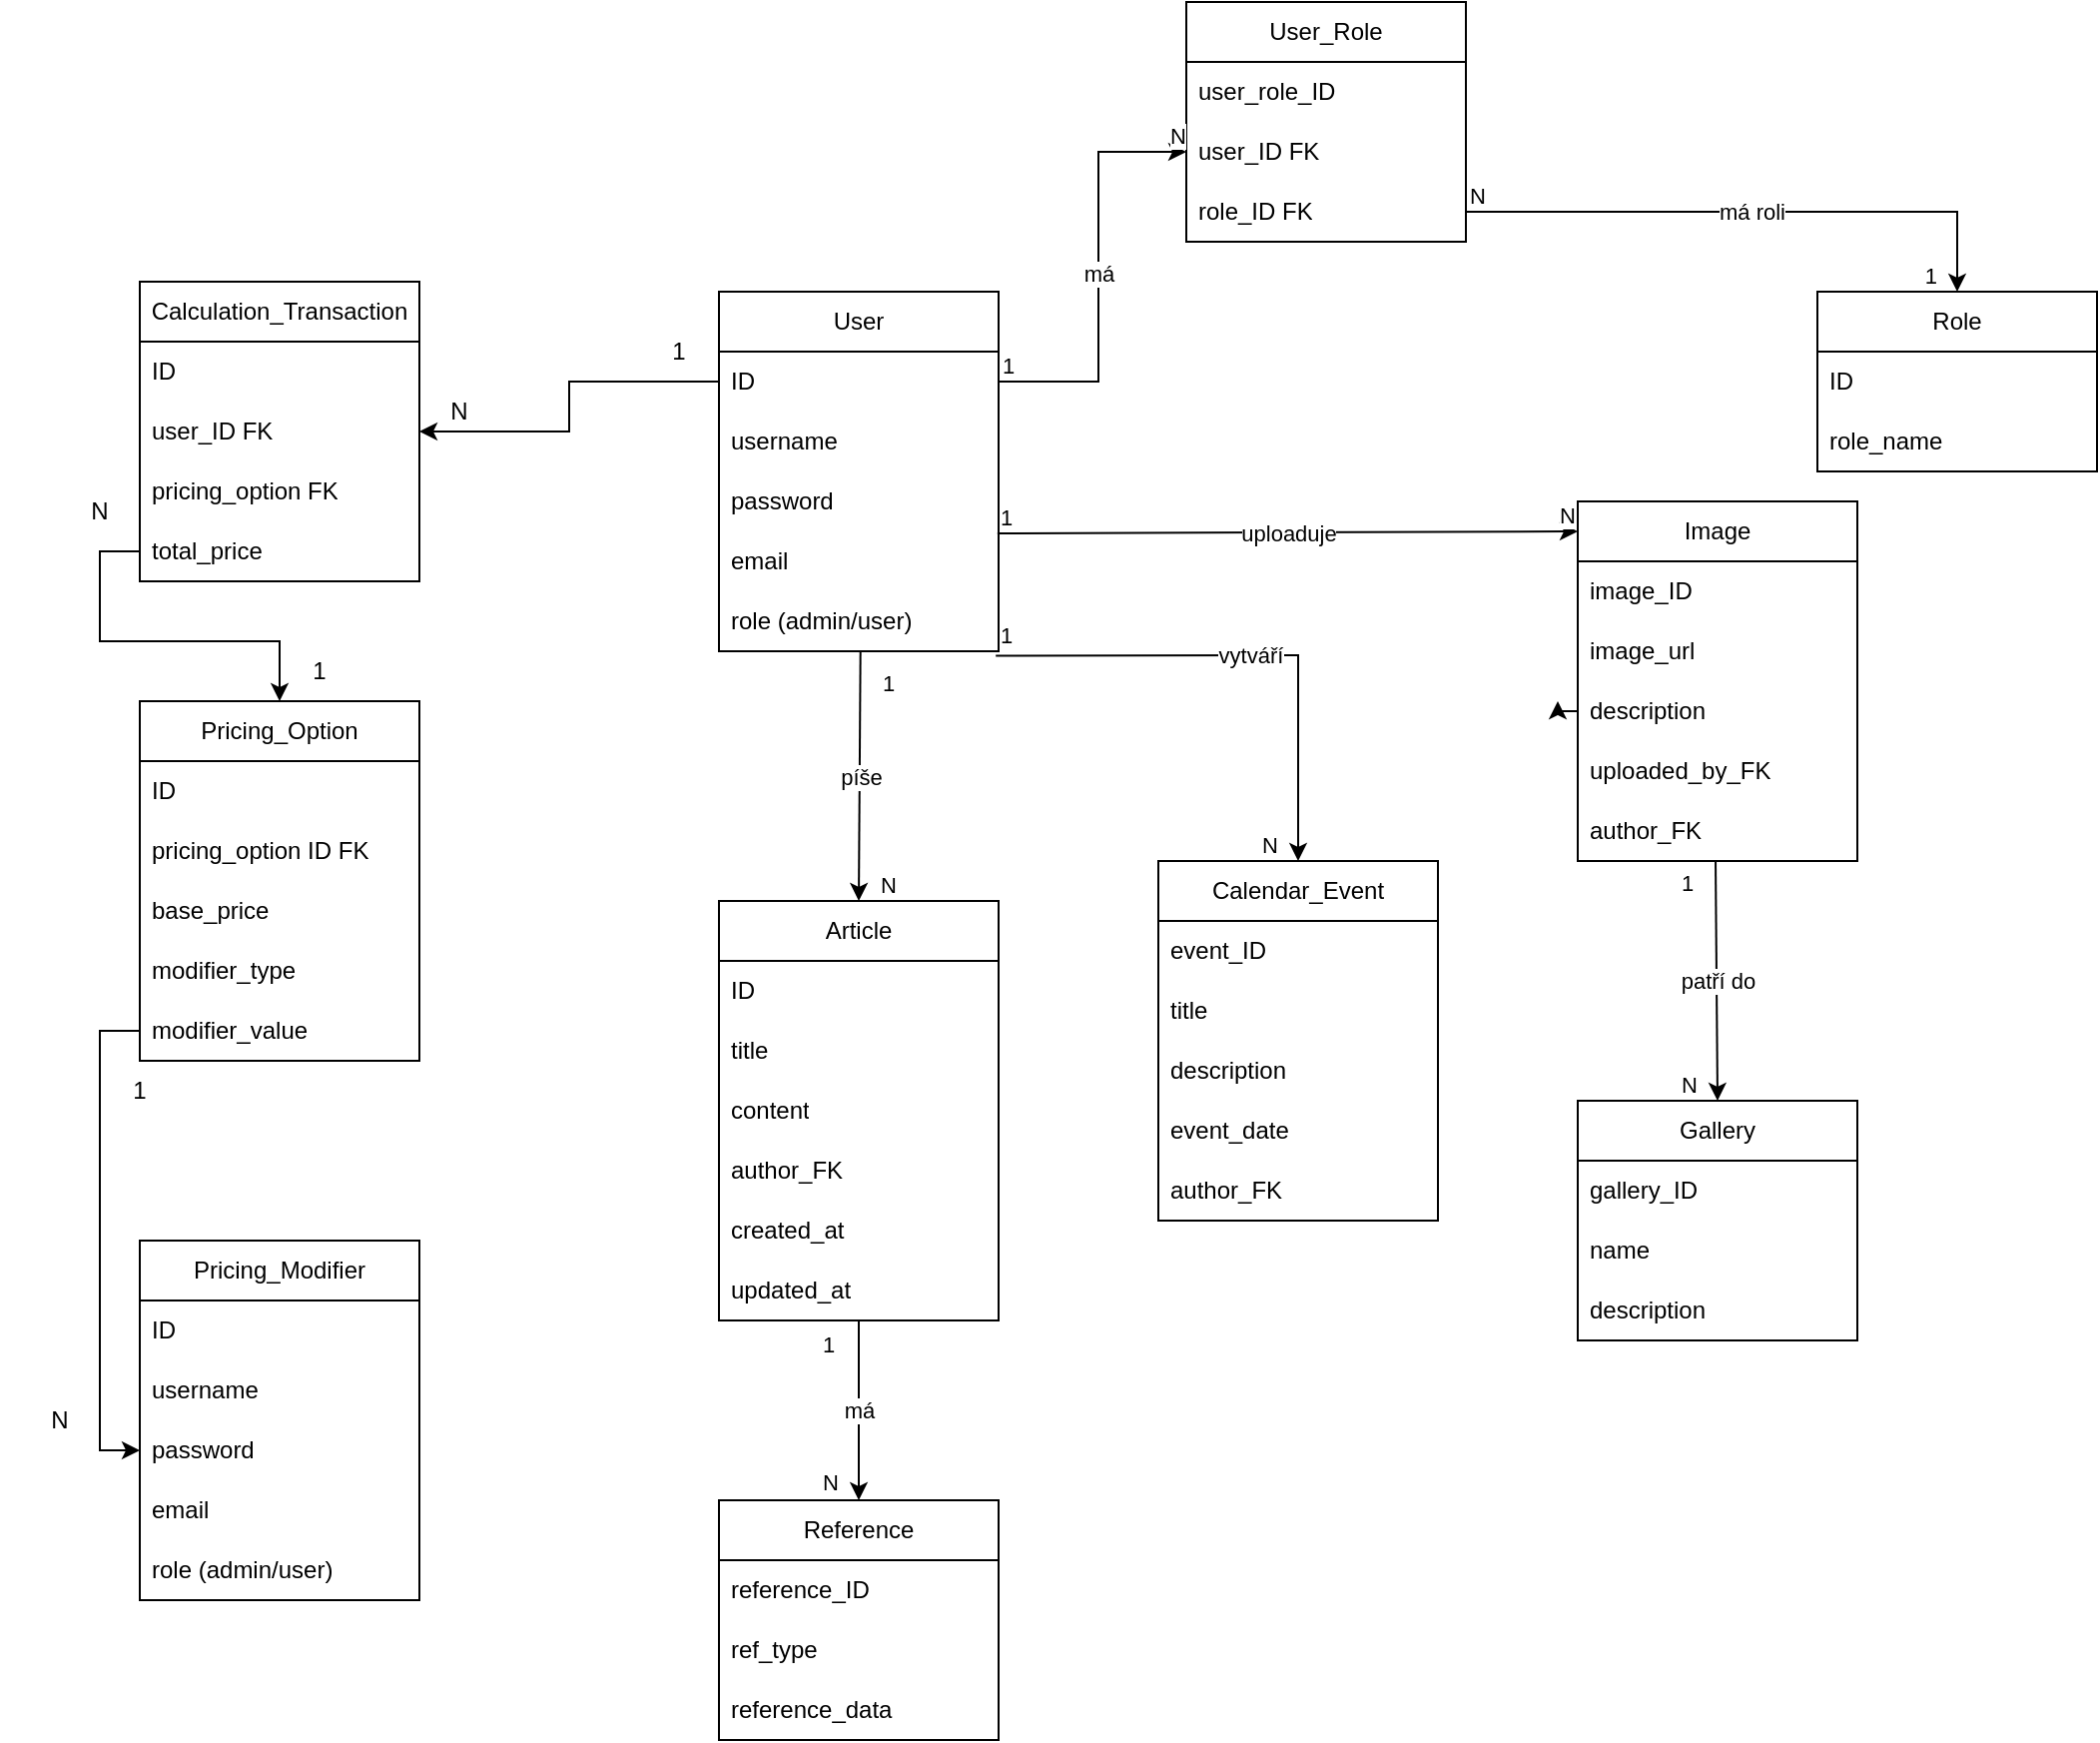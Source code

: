 <mxfile version="24.7.15">
  <diagram name="Stránka-1" id="W22i5mM_wBh3VnKmvQsz">
    <mxGraphModel dx="1687" dy="908" grid="1" gridSize="10" guides="1" tooltips="1" connect="1" arrows="1" fold="1" page="1" pageScale="1" pageWidth="1920" pageHeight="1200" math="0" shadow="0">
      <root>
        <mxCell id="0" />
        <mxCell id="1" parent="0" />
        <mxCell id="IcWj3C2vSsmfrBZRrw5p-1" value="User" style="swimlane;fontStyle=0;childLayout=stackLayout;horizontal=1;startSize=30;horizontalStack=0;resizeParent=1;resizeParentMax=0;resizeLast=0;collapsible=1;marginBottom=0;whiteSpace=wrap;html=1;" parent="1" vertex="1">
          <mxGeometry x="520" y="325" width="140" height="180" as="geometry" />
        </mxCell>
        <mxCell id="IcWj3C2vSsmfrBZRrw5p-2" value="ID" style="text;strokeColor=none;fillColor=none;align=left;verticalAlign=middle;spacingLeft=4;spacingRight=4;overflow=hidden;points=[[0,0.5],[1,0.5]];portConstraint=eastwest;rotatable=0;whiteSpace=wrap;html=1;" parent="IcWj3C2vSsmfrBZRrw5p-1" vertex="1">
          <mxGeometry y="30" width="140" height="30" as="geometry" />
        </mxCell>
        <mxCell id="IcWj3C2vSsmfrBZRrw5p-3" value="username" style="text;strokeColor=none;fillColor=none;align=left;verticalAlign=middle;spacingLeft=4;spacingRight=4;overflow=hidden;points=[[0,0.5],[1,0.5]];portConstraint=eastwest;rotatable=0;whiteSpace=wrap;html=1;" parent="IcWj3C2vSsmfrBZRrw5p-1" vertex="1">
          <mxGeometry y="60" width="140" height="30" as="geometry" />
        </mxCell>
        <mxCell id="IcWj3C2vSsmfrBZRrw5p-4" value="password" style="text;strokeColor=none;fillColor=none;align=left;verticalAlign=middle;spacingLeft=4;spacingRight=4;overflow=hidden;points=[[0,0.5],[1,0.5]];portConstraint=eastwest;rotatable=0;whiteSpace=wrap;html=1;" parent="IcWj3C2vSsmfrBZRrw5p-1" vertex="1">
          <mxGeometry y="90" width="140" height="30" as="geometry" />
        </mxCell>
        <mxCell id="IcWj3C2vSsmfrBZRrw5p-5" value="email" style="text;strokeColor=none;fillColor=none;align=left;verticalAlign=middle;spacingLeft=4;spacingRight=4;overflow=hidden;points=[[0,0.5],[1,0.5]];portConstraint=eastwest;rotatable=0;whiteSpace=wrap;html=1;" parent="IcWj3C2vSsmfrBZRrw5p-1" vertex="1">
          <mxGeometry y="120" width="140" height="30" as="geometry" />
        </mxCell>
        <mxCell id="IcWj3C2vSsmfrBZRrw5p-6" value="role (admin/user)" style="text;strokeColor=none;fillColor=none;align=left;verticalAlign=middle;spacingLeft=4;spacingRight=4;overflow=hidden;points=[[0,0.5],[1,0.5]];portConstraint=eastwest;rotatable=0;whiteSpace=wrap;html=1;" parent="IcWj3C2vSsmfrBZRrw5p-1" vertex="1">
          <mxGeometry y="150" width="140" height="30" as="geometry" />
        </mxCell>
        <mxCell id="IcWj3C2vSsmfrBZRrw5p-7" value="Role" style="swimlane;fontStyle=0;childLayout=stackLayout;horizontal=1;startSize=30;horizontalStack=0;resizeParent=1;resizeParentMax=0;resizeLast=0;collapsible=1;marginBottom=0;whiteSpace=wrap;html=1;" parent="1" vertex="1">
          <mxGeometry x="1070" y="325" width="140" height="90" as="geometry" />
        </mxCell>
        <mxCell id="IcWj3C2vSsmfrBZRrw5p-8" value="ID" style="text;strokeColor=none;fillColor=none;align=left;verticalAlign=middle;spacingLeft=4;spacingRight=4;overflow=hidden;points=[[0,0.5],[1,0.5]];portConstraint=eastwest;rotatable=0;whiteSpace=wrap;html=1;" parent="IcWj3C2vSsmfrBZRrw5p-7" vertex="1">
          <mxGeometry y="30" width="140" height="30" as="geometry" />
        </mxCell>
        <mxCell id="IcWj3C2vSsmfrBZRrw5p-9" value="role_name" style="text;strokeColor=none;fillColor=none;align=left;verticalAlign=middle;spacingLeft=4;spacingRight=4;overflow=hidden;points=[[0,0.5],[1,0.5]];portConstraint=eastwest;rotatable=0;whiteSpace=wrap;html=1;" parent="IcWj3C2vSsmfrBZRrw5p-7" vertex="1">
          <mxGeometry y="60" width="140" height="30" as="geometry" />
        </mxCell>
        <mxCell id="IcWj3C2vSsmfrBZRrw5p-13" value="Article" style="swimlane;fontStyle=0;childLayout=stackLayout;horizontal=1;startSize=30;horizontalStack=0;resizeParent=1;resizeParentMax=0;resizeLast=0;collapsible=1;marginBottom=0;whiteSpace=wrap;html=1;" parent="1" vertex="1">
          <mxGeometry x="520" y="630" width="140" height="210" as="geometry" />
        </mxCell>
        <mxCell id="IcWj3C2vSsmfrBZRrw5p-14" value="ID" style="text;strokeColor=none;fillColor=none;align=left;verticalAlign=middle;spacingLeft=4;spacingRight=4;overflow=hidden;points=[[0,0.5],[1,0.5]];portConstraint=eastwest;rotatable=0;whiteSpace=wrap;html=1;" parent="IcWj3C2vSsmfrBZRrw5p-13" vertex="1">
          <mxGeometry y="30" width="140" height="30" as="geometry" />
        </mxCell>
        <mxCell id="IcWj3C2vSsmfrBZRrw5p-15" value="title" style="text;strokeColor=none;fillColor=none;align=left;verticalAlign=middle;spacingLeft=4;spacingRight=4;overflow=hidden;points=[[0,0.5],[1,0.5]];portConstraint=eastwest;rotatable=0;whiteSpace=wrap;html=1;" parent="IcWj3C2vSsmfrBZRrw5p-13" vertex="1">
          <mxGeometry y="60" width="140" height="30" as="geometry" />
        </mxCell>
        <mxCell id="IcWj3C2vSsmfrBZRrw5p-16" value="content" style="text;strokeColor=none;fillColor=none;align=left;verticalAlign=middle;spacingLeft=4;spacingRight=4;overflow=hidden;points=[[0,0.5],[1,0.5]];portConstraint=eastwest;rotatable=0;whiteSpace=wrap;html=1;" parent="IcWj3C2vSsmfrBZRrw5p-13" vertex="1">
          <mxGeometry y="90" width="140" height="30" as="geometry" />
        </mxCell>
        <mxCell id="IcWj3C2vSsmfrBZRrw5p-17" value="author_FK" style="text;strokeColor=none;fillColor=none;align=left;verticalAlign=middle;spacingLeft=4;spacingRight=4;overflow=hidden;points=[[0,0.5],[1,0.5]];portConstraint=eastwest;rotatable=0;whiteSpace=wrap;html=1;" parent="IcWj3C2vSsmfrBZRrw5p-13" vertex="1">
          <mxGeometry y="120" width="140" height="30" as="geometry" />
        </mxCell>
        <mxCell id="IcWj3C2vSsmfrBZRrw5p-18" value="created_at" style="text;strokeColor=none;fillColor=none;align=left;verticalAlign=middle;spacingLeft=4;spacingRight=4;overflow=hidden;points=[[0,0.5],[1,0.5]];portConstraint=eastwest;rotatable=0;whiteSpace=wrap;html=1;" parent="IcWj3C2vSsmfrBZRrw5p-13" vertex="1">
          <mxGeometry y="150" width="140" height="30" as="geometry" />
        </mxCell>
        <mxCell id="IcWj3C2vSsmfrBZRrw5p-19" value="updated_at" style="text;strokeColor=none;fillColor=none;align=left;verticalAlign=middle;spacingLeft=4;spacingRight=4;overflow=hidden;points=[[0,0.5],[1,0.5]];portConstraint=eastwest;rotatable=0;whiteSpace=wrap;html=1;" parent="IcWj3C2vSsmfrBZRrw5p-13" vertex="1">
          <mxGeometry y="180" width="140" height="30" as="geometry" />
        </mxCell>
        <mxCell id="IcWj3C2vSsmfrBZRrw5p-20" value="Calendar_Event" style="swimlane;fontStyle=0;childLayout=stackLayout;horizontal=1;startSize=30;horizontalStack=0;resizeParent=1;resizeParentMax=0;resizeLast=0;collapsible=1;marginBottom=0;whiteSpace=wrap;html=1;" parent="1" vertex="1">
          <mxGeometry x="740" y="610" width="140" height="180" as="geometry" />
        </mxCell>
        <mxCell id="IcWj3C2vSsmfrBZRrw5p-21" value="event_ID" style="text;strokeColor=none;fillColor=none;align=left;verticalAlign=middle;spacingLeft=4;spacingRight=4;overflow=hidden;points=[[0,0.5],[1,0.5]];portConstraint=eastwest;rotatable=0;whiteSpace=wrap;html=1;" parent="IcWj3C2vSsmfrBZRrw5p-20" vertex="1">
          <mxGeometry y="30" width="140" height="30" as="geometry" />
        </mxCell>
        <mxCell id="IcWj3C2vSsmfrBZRrw5p-22" value="title" style="text;strokeColor=none;fillColor=none;align=left;verticalAlign=middle;spacingLeft=4;spacingRight=4;overflow=hidden;points=[[0,0.5],[1,0.5]];portConstraint=eastwest;rotatable=0;whiteSpace=wrap;html=1;" parent="IcWj3C2vSsmfrBZRrw5p-20" vertex="1">
          <mxGeometry y="60" width="140" height="30" as="geometry" />
        </mxCell>
        <mxCell id="IcWj3C2vSsmfrBZRrw5p-23" value="description" style="text;strokeColor=none;fillColor=none;align=left;verticalAlign=middle;spacingLeft=4;spacingRight=4;overflow=hidden;points=[[0,0.5],[1,0.5]];portConstraint=eastwest;rotatable=0;whiteSpace=wrap;html=1;" parent="IcWj3C2vSsmfrBZRrw5p-20" vertex="1">
          <mxGeometry y="90" width="140" height="30" as="geometry" />
        </mxCell>
        <mxCell id="IcWj3C2vSsmfrBZRrw5p-24" value="event_date" style="text;strokeColor=none;fillColor=none;align=left;verticalAlign=middle;spacingLeft=4;spacingRight=4;overflow=hidden;points=[[0,0.5],[1,0.5]];portConstraint=eastwest;rotatable=0;whiteSpace=wrap;html=1;" parent="IcWj3C2vSsmfrBZRrw5p-20" vertex="1">
          <mxGeometry y="120" width="140" height="30" as="geometry" />
        </mxCell>
        <mxCell id="IcWj3C2vSsmfrBZRrw5p-25" value="author_FK" style="text;strokeColor=none;fillColor=none;align=left;verticalAlign=middle;spacingLeft=4;spacingRight=4;overflow=hidden;points=[[0,0.5],[1,0.5]];portConstraint=eastwest;rotatable=0;whiteSpace=wrap;html=1;" parent="IcWj3C2vSsmfrBZRrw5p-20" vertex="1">
          <mxGeometry y="150" width="140" height="30" as="geometry" />
        </mxCell>
        <mxCell id="IcWj3C2vSsmfrBZRrw5p-27" value="Image" style="swimlane;fontStyle=0;childLayout=stackLayout;horizontal=1;startSize=30;horizontalStack=0;resizeParent=1;resizeParentMax=0;resizeLast=0;collapsible=1;marginBottom=0;whiteSpace=wrap;html=1;" parent="1" vertex="1">
          <mxGeometry x="950" y="430" width="140" height="180" as="geometry" />
        </mxCell>
        <mxCell id="IcWj3C2vSsmfrBZRrw5p-28" value="image_ID" style="text;strokeColor=none;fillColor=none;align=left;verticalAlign=middle;spacingLeft=4;spacingRight=4;overflow=hidden;points=[[0,0.5],[1,0.5]];portConstraint=eastwest;rotatable=0;whiteSpace=wrap;html=1;" parent="IcWj3C2vSsmfrBZRrw5p-27" vertex="1">
          <mxGeometry y="30" width="140" height="30" as="geometry" />
        </mxCell>
        <mxCell id="IcWj3C2vSsmfrBZRrw5p-29" value="image_url" style="text;strokeColor=none;fillColor=none;align=left;verticalAlign=middle;spacingLeft=4;spacingRight=4;overflow=hidden;points=[[0,0.5],[1,0.5]];portConstraint=eastwest;rotatable=0;whiteSpace=wrap;html=1;" parent="IcWj3C2vSsmfrBZRrw5p-27" vertex="1">
          <mxGeometry y="60" width="140" height="30" as="geometry" />
        </mxCell>
        <mxCell id="zXnAZdASmRjPZFGAropQ-19" style="edgeStyle=orthogonalEdgeStyle;rounded=0;orthogonalLoop=1;jettySize=auto;html=1;exitX=0;exitY=0.5;exitDx=0;exitDy=0;" edge="1" parent="IcWj3C2vSsmfrBZRrw5p-27" source="IcWj3C2vSsmfrBZRrw5p-30">
          <mxGeometry relative="1" as="geometry">
            <mxPoint x="-10" y="100" as="targetPoint" />
          </mxGeometry>
        </mxCell>
        <mxCell id="IcWj3C2vSsmfrBZRrw5p-30" value="description" style="text;strokeColor=none;fillColor=none;align=left;verticalAlign=middle;spacingLeft=4;spacingRight=4;overflow=hidden;points=[[0,0.5],[1,0.5]];portConstraint=eastwest;rotatable=0;whiteSpace=wrap;html=1;" parent="IcWj3C2vSsmfrBZRrw5p-27" vertex="1">
          <mxGeometry y="90" width="140" height="30" as="geometry" />
        </mxCell>
        <mxCell id="IcWj3C2vSsmfrBZRrw5p-31" value="uploaded_by_FK" style="text;strokeColor=none;fillColor=none;align=left;verticalAlign=middle;spacingLeft=4;spacingRight=4;overflow=hidden;points=[[0,0.5],[1,0.5]];portConstraint=eastwest;rotatable=0;whiteSpace=wrap;html=1;" parent="IcWj3C2vSsmfrBZRrw5p-27" vertex="1">
          <mxGeometry y="120" width="140" height="30" as="geometry" />
        </mxCell>
        <mxCell id="IcWj3C2vSsmfrBZRrw5p-32" value="author_FK" style="text;strokeColor=none;fillColor=none;align=left;verticalAlign=middle;spacingLeft=4;spacingRight=4;overflow=hidden;points=[[0,0.5],[1,0.5]];portConstraint=eastwest;rotatable=0;whiteSpace=wrap;html=1;" parent="IcWj3C2vSsmfrBZRrw5p-27" vertex="1">
          <mxGeometry y="150" width="140" height="30" as="geometry" />
        </mxCell>
        <mxCell id="IcWj3C2vSsmfrBZRrw5p-33" value="Gallery" style="swimlane;fontStyle=0;childLayout=stackLayout;horizontal=1;startSize=30;horizontalStack=0;resizeParent=1;resizeParentMax=0;resizeLast=0;collapsible=1;marginBottom=0;whiteSpace=wrap;html=1;" parent="1" vertex="1">
          <mxGeometry x="950" y="730" width="140" height="120" as="geometry" />
        </mxCell>
        <mxCell id="IcWj3C2vSsmfrBZRrw5p-34" value="gallery_ID" style="text;strokeColor=none;fillColor=none;align=left;verticalAlign=middle;spacingLeft=4;spacingRight=4;overflow=hidden;points=[[0,0.5],[1,0.5]];portConstraint=eastwest;rotatable=0;whiteSpace=wrap;html=1;" parent="IcWj3C2vSsmfrBZRrw5p-33" vertex="1">
          <mxGeometry y="30" width="140" height="30" as="geometry" />
        </mxCell>
        <mxCell id="IcWj3C2vSsmfrBZRrw5p-35" value="name" style="text;strokeColor=none;fillColor=none;align=left;verticalAlign=middle;spacingLeft=4;spacingRight=4;overflow=hidden;points=[[0,0.5],[1,0.5]];portConstraint=eastwest;rotatable=0;whiteSpace=wrap;html=1;" parent="IcWj3C2vSsmfrBZRrw5p-33" vertex="1">
          <mxGeometry y="60" width="140" height="30" as="geometry" />
        </mxCell>
        <mxCell id="IcWj3C2vSsmfrBZRrw5p-36" value="description" style="text;strokeColor=none;fillColor=none;align=left;verticalAlign=middle;spacingLeft=4;spacingRight=4;overflow=hidden;points=[[0,0.5],[1,0.5]];portConstraint=eastwest;rotatable=0;whiteSpace=wrap;html=1;" parent="IcWj3C2vSsmfrBZRrw5p-33" vertex="1">
          <mxGeometry y="90" width="140" height="30" as="geometry" />
        </mxCell>
        <mxCell id="IcWj3C2vSsmfrBZRrw5p-39" value="Reference" style="swimlane;fontStyle=0;childLayout=stackLayout;horizontal=1;startSize=30;horizontalStack=0;resizeParent=1;resizeParentMax=0;resizeLast=0;collapsible=1;marginBottom=0;whiteSpace=wrap;html=1;" parent="1" vertex="1">
          <mxGeometry x="520" y="930" width="140" height="120" as="geometry" />
        </mxCell>
        <mxCell id="IcWj3C2vSsmfrBZRrw5p-40" value="reference_ID" style="text;strokeColor=none;fillColor=none;align=left;verticalAlign=middle;spacingLeft=4;spacingRight=4;overflow=hidden;points=[[0,0.5],[1,0.5]];portConstraint=eastwest;rotatable=0;whiteSpace=wrap;html=1;" parent="IcWj3C2vSsmfrBZRrw5p-39" vertex="1">
          <mxGeometry y="30" width="140" height="30" as="geometry" />
        </mxCell>
        <mxCell id="IcWj3C2vSsmfrBZRrw5p-41" value="ref_type" style="text;strokeColor=none;fillColor=none;align=left;verticalAlign=middle;spacingLeft=4;spacingRight=4;overflow=hidden;points=[[0,0.5],[1,0.5]];portConstraint=eastwest;rotatable=0;whiteSpace=wrap;html=1;" parent="IcWj3C2vSsmfrBZRrw5p-39" vertex="1">
          <mxGeometry y="60" width="140" height="30" as="geometry" />
        </mxCell>
        <mxCell id="IcWj3C2vSsmfrBZRrw5p-42" value="reference_data" style="text;strokeColor=none;fillColor=none;align=left;verticalAlign=middle;spacingLeft=4;spacingRight=4;overflow=hidden;points=[[0,0.5],[1,0.5]];portConstraint=eastwest;rotatable=0;whiteSpace=wrap;html=1;" parent="IcWj3C2vSsmfrBZRrw5p-39" vertex="1">
          <mxGeometry y="90" width="140" height="30" as="geometry" />
        </mxCell>
        <mxCell id="IcWj3C2vSsmfrBZRrw5p-45" value="User_Role" style="swimlane;fontStyle=0;childLayout=stackLayout;horizontal=1;startSize=30;horizontalStack=0;resizeParent=1;resizeParentMax=0;resizeLast=0;collapsible=1;marginBottom=0;whiteSpace=wrap;html=1;" parent="1" vertex="1">
          <mxGeometry x="754" y="180" width="140" height="120" as="geometry" />
        </mxCell>
        <mxCell id="IcWj3C2vSsmfrBZRrw5p-46" value="user_role_ID" style="text;strokeColor=none;fillColor=none;align=left;verticalAlign=middle;spacingLeft=4;spacingRight=4;overflow=hidden;points=[[0,0.5],[1,0.5]];portConstraint=eastwest;rotatable=0;whiteSpace=wrap;html=1;" parent="IcWj3C2vSsmfrBZRrw5p-45" vertex="1">
          <mxGeometry y="30" width="140" height="30" as="geometry" />
        </mxCell>
        <mxCell id="IcWj3C2vSsmfrBZRrw5p-47" value="user_ID FK" style="text;strokeColor=none;fillColor=none;align=left;verticalAlign=middle;spacingLeft=4;spacingRight=4;overflow=hidden;points=[[0,0.5],[1,0.5]];portConstraint=eastwest;rotatable=0;whiteSpace=wrap;html=1;" parent="IcWj3C2vSsmfrBZRrw5p-45" vertex="1">
          <mxGeometry y="60" width="140" height="30" as="geometry" />
        </mxCell>
        <mxCell id="IcWj3C2vSsmfrBZRrw5p-48" value="role_ID FK" style="text;strokeColor=none;fillColor=none;align=left;verticalAlign=middle;spacingLeft=4;spacingRight=4;overflow=hidden;points=[[0,0.5],[1,0.5]];portConstraint=eastwest;rotatable=0;whiteSpace=wrap;html=1;" parent="IcWj3C2vSsmfrBZRrw5p-45" vertex="1">
          <mxGeometry y="90" width="140" height="30" as="geometry" />
        </mxCell>
        <mxCell id="IcWj3C2vSsmfrBZRrw5p-50" value="" style="endArrow=classic;html=1;rounded=0;entryX=0.5;entryY=0;entryDx=0;entryDy=0;exitX=1;exitY=0.5;exitDx=0;exitDy=0;" parent="1" source="IcWj3C2vSsmfrBZRrw5p-48" target="IcWj3C2vSsmfrBZRrw5p-7" edge="1">
          <mxGeometry relative="1" as="geometry">
            <mxPoint x="881.82" y="250" as="sourcePoint" />
            <mxPoint x="1070" y="363.12" as="targetPoint" />
            <Array as="points">
              <mxPoint x="1140" y="285" />
            </Array>
          </mxGeometry>
        </mxCell>
        <mxCell id="IcWj3C2vSsmfrBZRrw5p-51" value="má roli" style="edgeLabel;resizable=0;html=1;;align=center;verticalAlign=middle;" parent="IcWj3C2vSsmfrBZRrw5p-50" connectable="0" vertex="1">
          <mxGeometry relative="1" as="geometry" />
        </mxCell>
        <mxCell id="IcWj3C2vSsmfrBZRrw5p-52" value="N" style="edgeLabel;resizable=0;html=1;;align=left;verticalAlign=bottom;" parent="IcWj3C2vSsmfrBZRrw5p-50" connectable="0" vertex="1">
          <mxGeometry x="-1" relative="1" as="geometry" />
        </mxCell>
        <mxCell id="IcWj3C2vSsmfrBZRrw5p-53" value="1" style="edgeLabel;resizable=0;html=1;;align=right;verticalAlign=bottom;" parent="IcWj3C2vSsmfrBZRrw5p-50" connectable="0" vertex="1">
          <mxGeometry x="1" relative="1" as="geometry">
            <mxPoint x="-10" as="offset" />
          </mxGeometry>
        </mxCell>
        <mxCell id="IcWj3C2vSsmfrBZRrw5p-54" value="" style="endArrow=classic;html=1;rounded=0;entryX=0.5;entryY=0;entryDx=0;entryDy=0;exitX=0.506;exitY=1.017;exitDx=0;exitDy=0;exitPerimeter=0;" parent="1" source="IcWj3C2vSsmfrBZRrw5p-6" target="IcWj3C2vSsmfrBZRrw5p-13" edge="1">
          <mxGeometry relative="1" as="geometry">
            <mxPoint x="600" y="520" as="sourcePoint" />
            <mxPoint x="880" y="460" as="targetPoint" />
          </mxGeometry>
        </mxCell>
        <mxCell id="IcWj3C2vSsmfrBZRrw5p-55" value="píše" style="edgeLabel;resizable=0;html=1;;align=center;verticalAlign=middle;" parent="IcWj3C2vSsmfrBZRrw5p-54" connectable="0" vertex="1">
          <mxGeometry relative="1" as="geometry" />
        </mxCell>
        <mxCell id="IcWj3C2vSsmfrBZRrw5p-56" value="1" style="edgeLabel;resizable=0;html=1;;align=left;verticalAlign=bottom;" parent="IcWj3C2vSsmfrBZRrw5p-54" connectable="0" vertex="1">
          <mxGeometry x="-1" relative="1" as="geometry">
            <mxPoint x="9" y="24" as="offset" />
          </mxGeometry>
        </mxCell>
        <mxCell id="IcWj3C2vSsmfrBZRrw5p-57" value="N" style="edgeLabel;resizable=0;html=1;;align=right;verticalAlign=bottom;" parent="IcWj3C2vSsmfrBZRrw5p-54" connectable="0" vertex="1">
          <mxGeometry x="1" relative="1" as="geometry">
            <mxPoint x="20" as="offset" />
          </mxGeometry>
        </mxCell>
        <mxCell id="IcWj3C2vSsmfrBZRrw5p-58" value="" style="endArrow=classic;html=1;rounded=0;exitX=0.99;exitY=1.075;exitDx=0;exitDy=0;exitPerimeter=0;entryX=0.5;entryY=0;entryDx=0;entryDy=0;" parent="1" source="IcWj3C2vSsmfrBZRrw5p-6" target="IcWj3C2vSsmfrBZRrw5p-20" edge="1">
          <mxGeometry relative="1" as="geometry">
            <mxPoint x="780" y="540" as="sourcePoint" />
            <mxPoint x="810" y="507" as="targetPoint" />
            <Array as="points">
              <mxPoint x="810" y="507" />
            </Array>
          </mxGeometry>
        </mxCell>
        <mxCell id="IcWj3C2vSsmfrBZRrw5p-59" value="vytváří" style="edgeLabel;resizable=0;html=1;;align=center;verticalAlign=middle;" parent="IcWj3C2vSsmfrBZRrw5p-58" connectable="0" vertex="1">
          <mxGeometry relative="1" as="geometry" />
        </mxCell>
        <mxCell id="IcWj3C2vSsmfrBZRrw5p-60" value="1" style="edgeLabel;resizable=0;html=1;;align=left;verticalAlign=bottom;" parent="IcWj3C2vSsmfrBZRrw5p-58" connectable="0" vertex="1">
          <mxGeometry x="-1" relative="1" as="geometry">
            <mxPoint y="-2" as="offset" />
          </mxGeometry>
        </mxCell>
        <mxCell id="IcWj3C2vSsmfrBZRrw5p-61" value="N" style="edgeLabel;resizable=0;html=1;;align=right;verticalAlign=bottom;" parent="IcWj3C2vSsmfrBZRrw5p-58" connectable="0" vertex="1">
          <mxGeometry x="1" relative="1" as="geometry">
            <mxPoint x="-10" as="offset" />
          </mxGeometry>
        </mxCell>
        <mxCell id="IcWj3C2vSsmfrBZRrw5p-62" value="" style="endArrow=classic;html=1;rounded=0;entryX=0;entryY=0.5;entryDx=0;entryDy=0;exitX=0.996;exitY=0.034;exitDx=0;exitDy=0;exitPerimeter=0;" parent="1" source="IcWj3C2vSsmfrBZRrw5p-5" edge="1">
          <mxGeometry relative="1" as="geometry">
            <mxPoint x="640" y="445" as="sourcePoint" />
            <mxPoint x="950" y="445" as="targetPoint" />
          </mxGeometry>
        </mxCell>
        <mxCell id="IcWj3C2vSsmfrBZRrw5p-63" value="uploaduje" style="edgeLabel;resizable=0;html=1;;align=center;verticalAlign=middle;" parent="IcWj3C2vSsmfrBZRrw5p-62" connectable="0" vertex="1">
          <mxGeometry relative="1" as="geometry" />
        </mxCell>
        <mxCell id="IcWj3C2vSsmfrBZRrw5p-64" value="1" style="edgeLabel;resizable=0;html=1;;align=left;verticalAlign=bottom;" parent="IcWj3C2vSsmfrBZRrw5p-62" connectable="0" vertex="1">
          <mxGeometry x="-1" relative="1" as="geometry" />
        </mxCell>
        <mxCell id="IcWj3C2vSsmfrBZRrw5p-65" value="N" style="edgeLabel;resizable=0;html=1;;align=right;verticalAlign=bottom;" parent="IcWj3C2vSsmfrBZRrw5p-62" connectable="0" vertex="1">
          <mxGeometry x="1" relative="1" as="geometry" />
        </mxCell>
        <mxCell id="IcWj3C2vSsmfrBZRrw5p-67" value="" style="endArrow=classic;html=1;rounded=0;exitX=0.493;exitY=1.017;exitDx=0;exitDy=0;exitPerimeter=0;entryX=0.5;entryY=0;entryDx=0;entryDy=0;" parent="1" source="IcWj3C2vSsmfrBZRrw5p-32" target="IcWj3C2vSsmfrBZRrw5p-33" edge="1">
          <mxGeometry relative="1" as="geometry">
            <mxPoint x="950" y="650" as="sourcePoint" />
            <mxPoint x="1110" y="650" as="targetPoint" />
          </mxGeometry>
        </mxCell>
        <mxCell id="IcWj3C2vSsmfrBZRrw5p-68" value="patří do" style="edgeLabel;resizable=0;html=1;;align=center;verticalAlign=middle;" parent="IcWj3C2vSsmfrBZRrw5p-67" connectable="0" vertex="1">
          <mxGeometry relative="1" as="geometry" />
        </mxCell>
        <mxCell id="IcWj3C2vSsmfrBZRrw5p-69" value="1" style="edgeLabel;resizable=0;html=1;;align=left;verticalAlign=bottom;" parent="IcWj3C2vSsmfrBZRrw5p-67" connectable="0" vertex="1">
          <mxGeometry x="-1" relative="1" as="geometry">
            <mxPoint x="-19" y="19" as="offset" />
          </mxGeometry>
        </mxCell>
        <mxCell id="IcWj3C2vSsmfrBZRrw5p-70" value="N" style="edgeLabel;resizable=0;html=1;;align=right;verticalAlign=bottom;" parent="IcWj3C2vSsmfrBZRrw5p-67" connectable="0" vertex="1">
          <mxGeometry x="1" relative="1" as="geometry">
            <mxPoint x="-10" as="offset" />
          </mxGeometry>
        </mxCell>
        <mxCell id="IcWj3C2vSsmfrBZRrw5p-72" value="" style="endArrow=classic;html=1;rounded=0;exitX=0.5;exitY=0.983;exitDx=0;exitDy=0;exitPerimeter=0;entryX=0.5;entryY=0;entryDx=0;entryDy=0;" parent="1" source="IcWj3C2vSsmfrBZRrw5p-19" target="IcWj3C2vSsmfrBZRrw5p-39" edge="1">
          <mxGeometry relative="1" as="geometry">
            <mxPoint x="670" y="920" as="sourcePoint" />
            <mxPoint x="830" y="920" as="targetPoint" />
          </mxGeometry>
        </mxCell>
        <mxCell id="IcWj3C2vSsmfrBZRrw5p-73" value="má" style="edgeLabel;resizable=0;html=1;;align=center;verticalAlign=middle;" parent="IcWj3C2vSsmfrBZRrw5p-72" connectable="0" vertex="1">
          <mxGeometry relative="1" as="geometry" />
        </mxCell>
        <mxCell id="IcWj3C2vSsmfrBZRrw5p-74" value="1" style="edgeLabel;resizable=0;html=1;;align=left;verticalAlign=bottom;" parent="IcWj3C2vSsmfrBZRrw5p-72" connectable="0" vertex="1">
          <mxGeometry x="-1" relative="1" as="geometry">
            <mxPoint x="-20" y="21" as="offset" />
          </mxGeometry>
        </mxCell>
        <mxCell id="IcWj3C2vSsmfrBZRrw5p-75" value="N" style="edgeLabel;resizable=0;html=1;;align=right;verticalAlign=bottom;" parent="IcWj3C2vSsmfrBZRrw5p-72" connectable="0" vertex="1">
          <mxGeometry x="1" relative="1" as="geometry">
            <mxPoint x="-10" as="offset" />
          </mxGeometry>
        </mxCell>
        <mxCell id="IcWj3C2vSsmfrBZRrw5p-81" value="" style="endArrow=classic;html=1;rounded=0;exitX=1;exitY=0.5;exitDx=0;exitDy=0;entryX=0;entryY=0.5;entryDx=0;entryDy=0;" parent="1" source="IcWj3C2vSsmfrBZRrw5p-2" target="IcWj3C2vSsmfrBZRrw5p-47" edge="1">
          <mxGeometry relative="1" as="geometry">
            <mxPoint x="730" y="340" as="sourcePoint" />
            <mxPoint x="710" y="220" as="targetPoint" />
            <Array as="points">
              <mxPoint x="710" y="370" />
              <mxPoint x="710" y="255" />
            </Array>
          </mxGeometry>
        </mxCell>
        <mxCell id="IcWj3C2vSsmfrBZRrw5p-82" value="má" style="edgeLabel;resizable=0;html=1;;align=center;verticalAlign=middle;" parent="IcWj3C2vSsmfrBZRrw5p-81" connectable="0" vertex="1">
          <mxGeometry relative="1" as="geometry" />
        </mxCell>
        <mxCell id="IcWj3C2vSsmfrBZRrw5p-83" value="1" style="edgeLabel;resizable=0;html=1;;align=left;verticalAlign=bottom;" parent="IcWj3C2vSsmfrBZRrw5p-81" connectable="0" vertex="1">
          <mxGeometry x="-1" relative="1" as="geometry" />
        </mxCell>
        <mxCell id="IcWj3C2vSsmfrBZRrw5p-84" value="N" style="edgeLabel;resizable=0;html=1;;align=right;verticalAlign=bottom;" parent="IcWj3C2vSsmfrBZRrw5p-81" connectable="0" vertex="1">
          <mxGeometry x="1" relative="1" as="geometry" />
        </mxCell>
        <mxCell id="zXnAZdASmRjPZFGAropQ-1" value="Calculation_Transaction&lt;span style=&quot;color: rgba(0, 0, 0, 0); font-family: monospace; font-size: 0px; text-align: start; text-wrap: nowrap;&quot;&gt;%3CmxGraphModel%3E%3Croot%3E%3CmxCell%20id%3D%220%22%2F%3E%3CmxCell%20id%3D%221%22%20parent%3D%220%22%2F%3E%3CmxCell%20id%3D%222%22%20value%3D%22User%22%20style%3D%22swimlane%3BfontStyle%3D0%3BchildLayout%3DstackLayout%3Bhorizontal%3D1%3BstartSize%3D30%3BhorizontalStack%3D0%3BresizeParent%3D1%3BresizeParentMax%3D0%3BresizeLast%3D0%3Bcollapsible%3D1%3BmarginBottom%3D0%3BwhiteSpace%3Dwrap%3Bhtml%3D1%3B%22%20vertex%3D%221%22%20parent%3D%221%22%3E%3CmxGeometry%20x%3D%22520%22%20y%3D%22325%22%20width%3D%22140%22%20height%3D%22180%22%20as%3D%22geometry%22%2F%3E%3C%2FmxCell%3E%3CmxCell%20id%3D%223%22%20value%3D%22ID%22%20style%3D%22text%3BstrokeColor%3Dnone%3BfillColor%3Dnone%3Balign%3Dleft%3BverticalAlign%3Dmiddle%3BspacingLeft%3D4%3BspacingRight%3D4%3Boverflow%3Dhidden%3Bpoints%3D%5B%5B0%2C0.5%5D%2C%5B1%2C0.5%5D%5D%3BportConstraint%3Deastwest%3Brotatable%3D0%3BwhiteSpace%3Dwrap%3Bhtml%3D1%3B%22%20vertex%3D%221%22%20parent%3D%222%22%3E%3CmxGeometry%20y%3D%2230%22%20width%3D%22140%22%20height%3D%2230%22%20as%3D%22geometry%22%2F%3E%3C%2FmxCell%3E%3CmxCell%20id%3D%224%22%20value%3D%22username%22%20style%3D%22text%3BstrokeColor%3Dnone%3BfillColor%3Dnone%3Balign%3Dleft%3BverticalAlign%3Dmiddle%3BspacingLeft%3D4%3BspacingRight%3D4%3Boverflow%3Dhidden%3Bpoints%3D%5B%5B0%2C0.5%5D%2C%5B1%2C0.5%5D%5D%3BportConstraint%3Deastwest%3Brotatable%3D0%3BwhiteSpace%3Dwrap%3Bhtml%3D1%3B%22%20vertex%3D%221%22%20parent%3D%222%22%3E%3CmxGeometry%20y%3D%2260%22%20width%3D%22140%22%20height%3D%2230%22%20as%3D%22geometry%22%2F%3E%3C%2FmxCell%3E%3CmxCell%20id%3D%225%22%20value%3D%22password%22%20style%3D%22text%3BstrokeColor%3Dnone%3BfillColor%3Dnone%3Balign%3Dleft%3BverticalAlign%3Dmiddle%3BspacingLeft%3D4%3BspacingRight%3D4%3Boverflow%3Dhidden%3Bpoints%3D%5B%5B0%2C0.5%5D%2C%5B1%2C0.5%5D%5D%3BportConstraint%3Deastwest%3Brotatable%3D0%3BwhiteSpace%3Dwrap%3Bhtml%3D1%3B%22%20vertex%3D%221%22%20parent%3D%222%22%3E%3CmxGeometry%20y%3D%2290%22%20width%3D%22140%22%20height%3D%2230%22%20as%3D%22geometry%22%2F%3E%3C%2FmxCell%3E%3CmxCell%20id%3D%226%22%20value%3D%22email%22%20style%3D%22text%3BstrokeColor%3Dnone%3BfillColor%3Dnone%3Balign%3Dleft%3BverticalAlign%3Dmiddle%3BspacingLeft%3D4%3BspacingRight%3D4%3Boverflow%3Dhidden%3Bpoints%3D%5B%5B0%2C0.5%5D%2C%5B1%2C0.5%5D%5D%3BportConstraint%3Deastwest%3Brotatable%3D0%3BwhiteSpace%3Dwrap%3Bhtml%3D1%3B%22%20vertex%3D%221%22%20parent%3D%222%22%3E%3CmxGeometry%20y%3D%22120%22%20width%3D%22140%22%20height%3D%2230%22%20as%3D%22geometry%22%2F%3E%3C%2FmxCell%3E%3CmxCell%20id%3D%227%22%20value%3D%22role%20(admin%2Fuser)%22%20style%3D%22text%3BstrokeColor%3Dnone%3BfillColor%3Dnone%3Balign%3Dleft%3BverticalAlign%3Dmiddle%3BspacingLeft%3D4%3BspacingRight%3D4%3Boverflow%3Dhidden%3Bpoints%3D%5B%5B0%2C0.5%5D%2C%5B1%2C0.5%5D%5D%3BportConstraint%3Deastwest%3Brotatable%3D0%3BwhiteSpace%3Dwrap%3Bhtml%3D1%3B%22%20vertex%3D%221%22%20parent%3D%222%22%3E%3CmxGeometry%20y%3D%22150%22%20width%3D%22140%22%20height%3D%2230%22%20as%3D%22geometry%22%2F%3E%3C%2FmxCell%3E%3C%2Froot%3E%3C%2FmxGraphModel%3E&lt;/span&gt;" style="swimlane;fontStyle=0;childLayout=stackLayout;horizontal=1;startSize=30;horizontalStack=0;resizeParent=1;resizeParentMax=0;resizeLast=0;collapsible=1;marginBottom=0;whiteSpace=wrap;html=1;" vertex="1" parent="1">
          <mxGeometry x="230" y="320" width="140" height="150" as="geometry" />
        </mxCell>
        <mxCell id="zXnAZdASmRjPZFGAropQ-2" value="ID" style="text;strokeColor=none;fillColor=none;align=left;verticalAlign=middle;spacingLeft=4;spacingRight=4;overflow=hidden;points=[[0,0.5],[1,0.5]];portConstraint=eastwest;rotatable=0;whiteSpace=wrap;html=1;" vertex="1" parent="zXnAZdASmRjPZFGAropQ-1">
          <mxGeometry y="30" width="140" height="30" as="geometry" />
        </mxCell>
        <mxCell id="zXnAZdASmRjPZFGAropQ-3" value="user_ID FK" style="text;strokeColor=none;fillColor=none;align=left;verticalAlign=middle;spacingLeft=4;spacingRight=4;overflow=hidden;points=[[0,0.5],[1,0.5]];portConstraint=eastwest;rotatable=0;whiteSpace=wrap;html=1;" vertex="1" parent="zXnAZdASmRjPZFGAropQ-1">
          <mxGeometry y="60" width="140" height="30" as="geometry" />
        </mxCell>
        <mxCell id="zXnAZdASmRjPZFGAropQ-4" value="pricing_option FK" style="text;strokeColor=none;fillColor=none;align=left;verticalAlign=middle;spacingLeft=4;spacingRight=4;overflow=hidden;points=[[0,0.5],[1,0.5]];portConstraint=eastwest;rotatable=0;whiteSpace=wrap;html=1;" vertex="1" parent="zXnAZdASmRjPZFGAropQ-1">
          <mxGeometry y="90" width="140" height="30" as="geometry" />
        </mxCell>
        <mxCell id="zXnAZdASmRjPZFGAropQ-5" value="total_price" style="text;strokeColor=none;fillColor=none;align=left;verticalAlign=middle;spacingLeft=4;spacingRight=4;overflow=hidden;points=[[0,0.5],[1,0.5]];portConstraint=eastwest;rotatable=0;whiteSpace=wrap;html=1;" vertex="1" parent="zXnAZdASmRjPZFGAropQ-1">
          <mxGeometry y="120" width="140" height="30" as="geometry" />
        </mxCell>
        <mxCell id="zXnAZdASmRjPZFGAropQ-7" value="Pricing_Option" style="swimlane;fontStyle=0;childLayout=stackLayout;horizontal=1;startSize=30;horizontalStack=0;resizeParent=1;resizeParentMax=0;resizeLast=0;collapsible=1;marginBottom=0;whiteSpace=wrap;html=1;" vertex="1" parent="1">
          <mxGeometry x="230" y="530" width="140" height="180" as="geometry" />
        </mxCell>
        <mxCell id="zXnAZdASmRjPZFGAropQ-8" value="ID" style="text;strokeColor=none;fillColor=none;align=left;verticalAlign=middle;spacingLeft=4;spacingRight=4;overflow=hidden;points=[[0,0.5],[1,0.5]];portConstraint=eastwest;rotatable=0;whiteSpace=wrap;html=1;" vertex="1" parent="zXnAZdASmRjPZFGAropQ-7">
          <mxGeometry y="30" width="140" height="30" as="geometry" />
        </mxCell>
        <mxCell id="zXnAZdASmRjPZFGAropQ-9" value="pricing_option ID FK" style="text;strokeColor=none;fillColor=none;align=left;verticalAlign=middle;spacingLeft=4;spacingRight=4;overflow=hidden;points=[[0,0.5],[1,0.5]];portConstraint=eastwest;rotatable=0;whiteSpace=wrap;html=1;" vertex="1" parent="zXnAZdASmRjPZFGAropQ-7">
          <mxGeometry y="60" width="140" height="30" as="geometry" />
        </mxCell>
        <mxCell id="zXnAZdASmRjPZFGAropQ-10" value="base_price" style="text;strokeColor=none;fillColor=none;align=left;verticalAlign=middle;spacingLeft=4;spacingRight=4;overflow=hidden;points=[[0,0.5],[1,0.5]];portConstraint=eastwest;rotatable=0;whiteSpace=wrap;html=1;" vertex="1" parent="zXnAZdASmRjPZFGAropQ-7">
          <mxGeometry y="90" width="140" height="30" as="geometry" />
        </mxCell>
        <mxCell id="zXnAZdASmRjPZFGAropQ-20" value="modifier_type" style="text;strokeColor=none;fillColor=none;align=left;verticalAlign=middle;spacingLeft=4;spacingRight=4;overflow=hidden;points=[[0,0.5],[1,0.5]];portConstraint=eastwest;rotatable=0;whiteSpace=wrap;html=1;" vertex="1" parent="zXnAZdASmRjPZFGAropQ-7">
          <mxGeometry y="120" width="140" height="30" as="geometry" />
        </mxCell>
        <mxCell id="zXnAZdASmRjPZFGAropQ-21" value="modifier_value" style="text;strokeColor=none;fillColor=none;align=left;verticalAlign=middle;spacingLeft=4;spacingRight=4;overflow=hidden;points=[[0,0.5],[1,0.5]];portConstraint=eastwest;rotatable=0;whiteSpace=wrap;html=1;" vertex="1" parent="zXnAZdASmRjPZFGAropQ-7">
          <mxGeometry y="150" width="140" height="30" as="geometry" />
        </mxCell>
        <mxCell id="zXnAZdASmRjPZFGAropQ-13" value="Pricing_Modifier" style="swimlane;fontStyle=0;childLayout=stackLayout;horizontal=1;startSize=30;horizontalStack=0;resizeParent=1;resizeParentMax=0;resizeLast=0;collapsible=1;marginBottom=0;whiteSpace=wrap;html=1;" vertex="1" parent="1">
          <mxGeometry x="230" y="800" width="140" height="180" as="geometry" />
        </mxCell>
        <mxCell id="zXnAZdASmRjPZFGAropQ-14" value="ID" style="text;strokeColor=none;fillColor=none;align=left;verticalAlign=middle;spacingLeft=4;spacingRight=4;overflow=hidden;points=[[0,0.5],[1,0.5]];portConstraint=eastwest;rotatable=0;whiteSpace=wrap;html=1;" vertex="1" parent="zXnAZdASmRjPZFGAropQ-13">
          <mxGeometry y="30" width="140" height="30" as="geometry" />
        </mxCell>
        <mxCell id="zXnAZdASmRjPZFGAropQ-15" value="username" style="text;strokeColor=none;fillColor=none;align=left;verticalAlign=middle;spacingLeft=4;spacingRight=4;overflow=hidden;points=[[0,0.5],[1,0.5]];portConstraint=eastwest;rotatable=0;whiteSpace=wrap;html=1;" vertex="1" parent="zXnAZdASmRjPZFGAropQ-13">
          <mxGeometry y="60" width="140" height="30" as="geometry" />
        </mxCell>
        <mxCell id="zXnAZdASmRjPZFGAropQ-16" value="password" style="text;strokeColor=none;fillColor=none;align=left;verticalAlign=middle;spacingLeft=4;spacingRight=4;overflow=hidden;points=[[0,0.5],[1,0.5]];portConstraint=eastwest;rotatable=0;whiteSpace=wrap;html=1;" vertex="1" parent="zXnAZdASmRjPZFGAropQ-13">
          <mxGeometry y="90" width="140" height="30" as="geometry" />
        </mxCell>
        <mxCell id="zXnAZdASmRjPZFGAropQ-17" value="email" style="text;strokeColor=none;fillColor=none;align=left;verticalAlign=middle;spacingLeft=4;spacingRight=4;overflow=hidden;points=[[0,0.5],[1,0.5]];portConstraint=eastwest;rotatable=0;whiteSpace=wrap;html=1;" vertex="1" parent="zXnAZdASmRjPZFGAropQ-13">
          <mxGeometry y="120" width="140" height="30" as="geometry" />
        </mxCell>
        <mxCell id="zXnAZdASmRjPZFGAropQ-18" value="role (admin/user)" style="text;strokeColor=none;fillColor=none;align=left;verticalAlign=middle;spacingLeft=4;spacingRight=4;overflow=hidden;points=[[0,0.5],[1,0.5]];portConstraint=eastwest;rotatable=0;whiteSpace=wrap;html=1;" vertex="1" parent="zXnAZdASmRjPZFGAropQ-13">
          <mxGeometry y="150" width="140" height="30" as="geometry" />
        </mxCell>
        <mxCell id="zXnAZdASmRjPZFGAropQ-23" style="edgeStyle=orthogonalEdgeStyle;rounded=0;orthogonalLoop=1;jettySize=auto;html=1;exitX=0;exitY=0.5;exitDx=0;exitDy=0;" edge="1" parent="1" source="IcWj3C2vSsmfrBZRrw5p-2" target="zXnAZdASmRjPZFGAropQ-3">
          <mxGeometry relative="1" as="geometry" />
        </mxCell>
        <mxCell id="zXnAZdASmRjPZFGAropQ-24" style="edgeStyle=orthogonalEdgeStyle;rounded=0;orthogonalLoop=1;jettySize=auto;html=1;exitX=0;exitY=0.5;exitDx=0;exitDy=0;entryX=0.5;entryY=0;entryDx=0;entryDy=0;" edge="1" parent="1" source="zXnAZdASmRjPZFGAropQ-5" target="zXnAZdASmRjPZFGAropQ-7">
          <mxGeometry relative="1" as="geometry" />
        </mxCell>
        <mxCell id="zXnAZdASmRjPZFGAropQ-25" style="edgeStyle=orthogonalEdgeStyle;rounded=0;orthogonalLoop=1;jettySize=auto;html=1;exitX=0;exitY=0.5;exitDx=0;exitDy=0;entryX=0;entryY=0.5;entryDx=0;entryDy=0;" edge="1" parent="1" source="zXnAZdASmRjPZFGAropQ-21" target="zXnAZdASmRjPZFGAropQ-16">
          <mxGeometry relative="1" as="geometry" />
        </mxCell>
        <mxCell id="zXnAZdASmRjPZFGAropQ-26" value="1" style="text;html=1;align=center;verticalAlign=middle;whiteSpace=wrap;rounded=0;" vertex="1" parent="1">
          <mxGeometry x="470" y="340" width="60" height="30" as="geometry" />
        </mxCell>
        <mxCell id="zXnAZdASmRjPZFGAropQ-27" value="N" style="text;html=1;align=center;verticalAlign=middle;whiteSpace=wrap;rounded=0;" vertex="1" parent="1">
          <mxGeometry x="360" y="370" width="60" height="30" as="geometry" />
        </mxCell>
        <mxCell id="zXnAZdASmRjPZFGAropQ-28" value="1" style="text;html=1;align=center;verticalAlign=middle;whiteSpace=wrap;rounded=0;" vertex="1" parent="1">
          <mxGeometry x="290" y="500" width="60" height="30" as="geometry" />
        </mxCell>
        <mxCell id="zXnAZdASmRjPZFGAropQ-29" value="N" style="text;html=1;align=center;verticalAlign=middle;whiteSpace=wrap;rounded=0;" vertex="1" parent="1">
          <mxGeometry x="180" y="420" width="60" height="30" as="geometry" />
        </mxCell>
        <mxCell id="zXnAZdASmRjPZFGAropQ-30" value="1" style="text;html=1;align=center;verticalAlign=middle;whiteSpace=wrap;rounded=0;" vertex="1" parent="1">
          <mxGeometry x="200" y="710" width="60" height="30" as="geometry" />
        </mxCell>
        <mxCell id="zXnAZdASmRjPZFGAropQ-31" value="N" style="text;html=1;align=center;verticalAlign=middle;whiteSpace=wrap;rounded=0;" vertex="1" parent="1">
          <mxGeometry x="160" y="875" width="60" height="30" as="geometry" />
        </mxCell>
      </root>
    </mxGraphModel>
  </diagram>
</mxfile>
